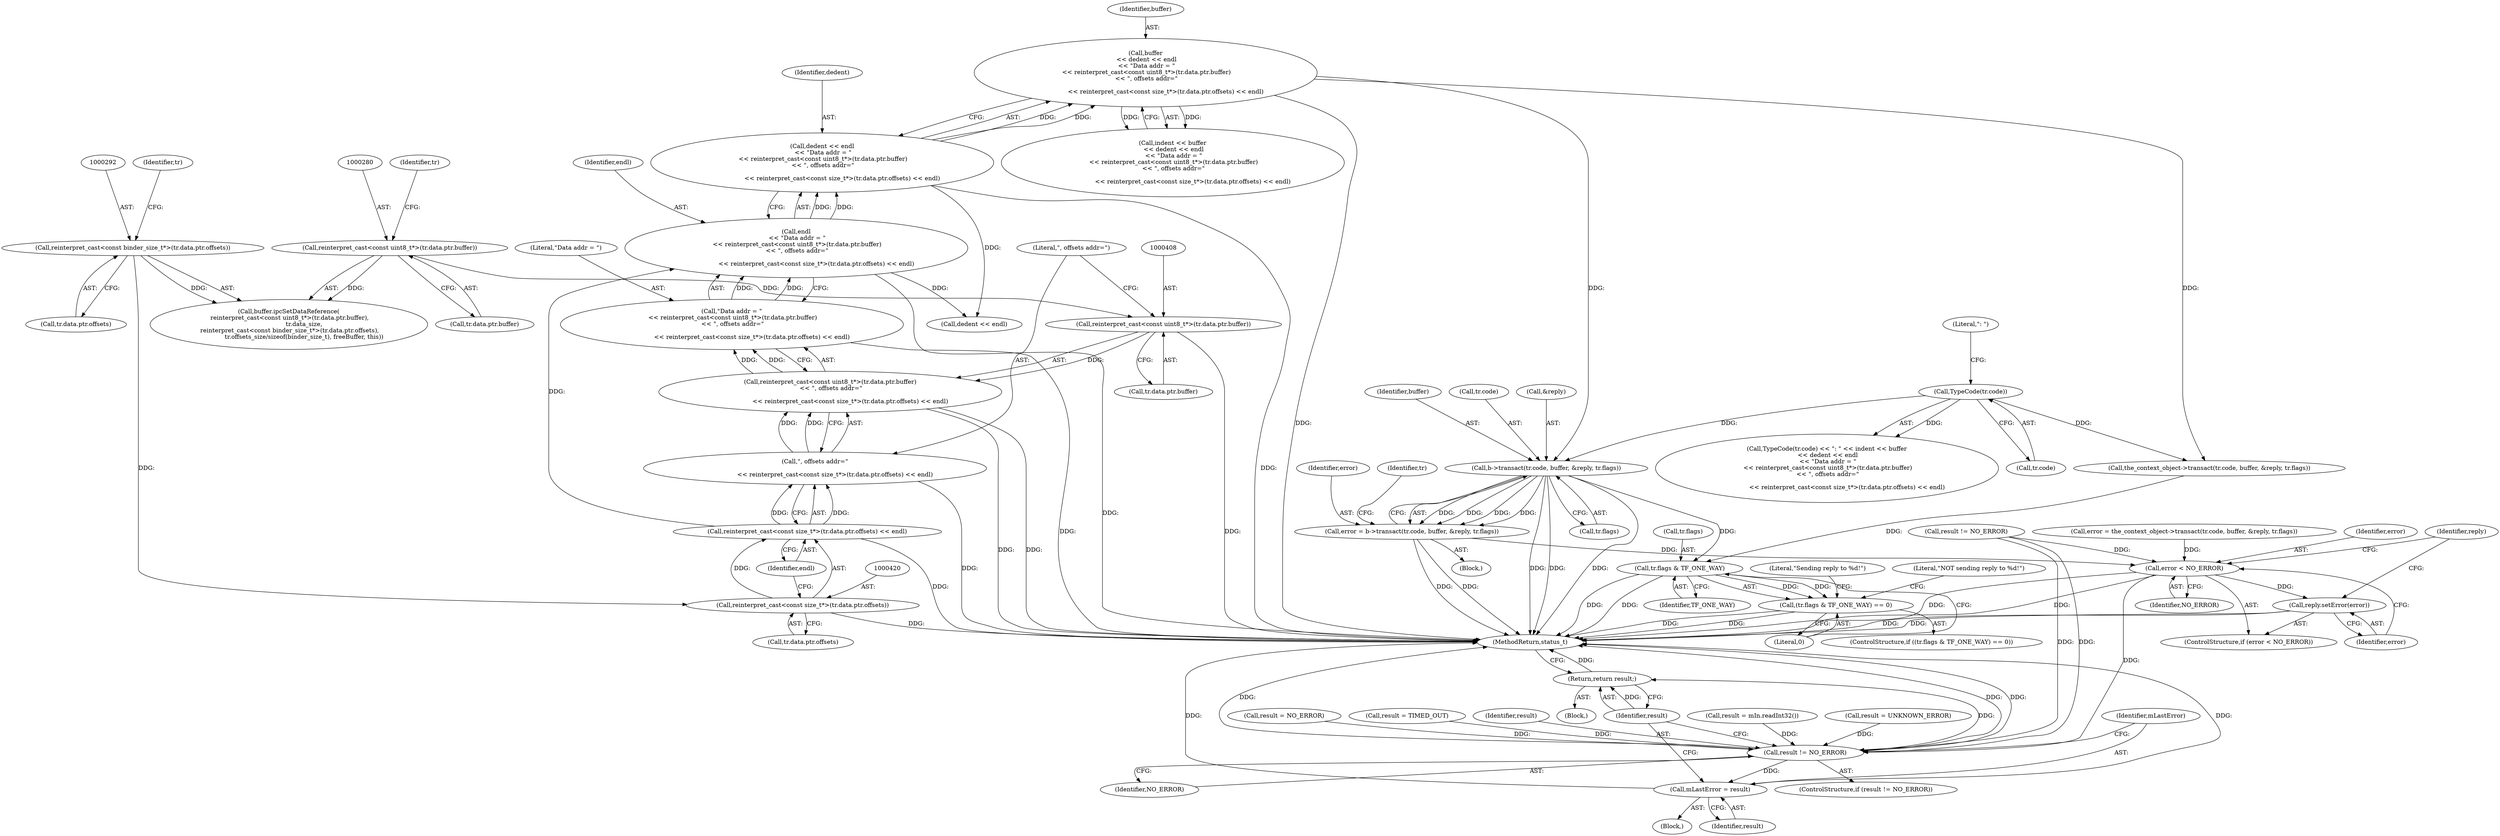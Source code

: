 digraph "1_Android_a59b827869a2ea04022dd225007f29af8d61837a@del" {
"1000439" [label="(Call,b->transact(tr.code, buffer, &reply, tr.flags))"];
"1000390" [label="(Call,TypeCode(tr.code))"];
"1000398" [label="(Call,buffer\n << dedent << endl\n << \"Data addr = \"\n << reinterpret_cast<const uint8_t*>(tr.data.ptr.buffer)\n << \", offsets addr=\"\n\n                     << reinterpret_cast<const size_t*>(tr.data.ptr.offsets) << endl)"];
"1000400" [label="(Call,dedent << endl\n << \"Data addr = \"\n << reinterpret_cast<const uint8_t*>(tr.data.ptr.buffer)\n << \", offsets addr=\"\n\n                     << reinterpret_cast<const size_t*>(tr.data.ptr.offsets) << endl)"];
"1000402" [label="(Call,endl\n << \"Data addr = \"\n << reinterpret_cast<const uint8_t*>(tr.data.ptr.buffer)\n << \", offsets addr=\"\n\n                     << reinterpret_cast<const size_t*>(tr.data.ptr.offsets) << endl)"];
"1000418" [label="(Call,reinterpret_cast<const size_t*>(tr.data.ptr.offsets) << endl)"];
"1000419" [label="(Call,reinterpret_cast<const size_t*>(tr.data.ptr.offsets))"];
"1000291" [label="(Call,reinterpret_cast<const binder_size_t*>(tr.data.ptr.offsets))"];
"1000404" [label="(Call,\"Data addr = \"\n << reinterpret_cast<const uint8_t*>(tr.data.ptr.buffer)\n << \", offsets addr=\"\n\n                     << reinterpret_cast<const size_t*>(tr.data.ptr.offsets) << endl)"];
"1000406" [label="(Call,reinterpret_cast<const uint8_t*>(tr.data.ptr.buffer)\n << \", offsets addr=\"\n\n                     << reinterpret_cast<const size_t*>(tr.data.ptr.offsets) << endl)"];
"1000407" [label="(Call,reinterpret_cast<const uint8_t*>(tr.data.ptr.buffer))"];
"1000279" [label="(Call,reinterpret_cast<const uint8_t*>(tr.data.ptr.buffer))"];
"1000416" [label="(Call,\", offsets addr=\"\n\n                     << reinterpret_cast<const size_t*>(tr.data.ptr.offsets) << endl)"];
"1000437" [label="(Call,error = b->transact(tr.code, buffer, &reply, tr.flags))"];
"1000476" [label="(Call,error < NO_ERROR)"];
"1000479" [label="(Call,reply.setError(error))"];
"1000576" [label="(Call,result != NO_ERROR)"];
"1000580" [label="(Call,mLastError = result)"];
"1000583" [label="(Return,return result;)"];
"1000465" [label="(Call,tr.flags & TF_ONE_WAY)"];
"1000464" [label="(Call,(tr.flags & TF_ONE_WAY) == 0)"];
"1000405" [label="(Literal,\"Data addr = \")"];
"1000437" [label="(Call,error = b->transact(tr.code, buffer, &reply, tr.flags))"];
"1000478" [label="(Identifier,NO_ERROR)"];
"1000438" [label="(Identifier,error)"];
"1000440" [label="(Call,tr.code)"];
"1000402" [label="(Call,endl\n << \"Data addr = \"\n << reinterpret_cast<const uint8_t*>(tr.data.ptr.buffer)\n << \", offsets addr=\"\n\n                     << reinterpret_cast<const size_t*>(tr.data.ptr.offsets) << endl)"];
"1000428" [label="(Identifier,endl)"];
"1000302" [label="(Identifier,tr)"];
"1000417" [label="(Literal,\", offsets addr=\")"];
"1000115" [label="(Call,result = mIn.readInt32())"];
"1000571" [label="(Call,result = UNKNOWN_ERROR)"];
"1000475" [label="(ControlStructure,if (error < NO_ERROR))"];
"1000273" [label="(Call,result != NO_ERROR)"];
"1000576" [label="(Call,result != NO_ERROR)"];
"1000464" [label="(Call,(tr.flags & TF_ONE_WAY) == 0)"];
"1000291" [label="(Call,reinterpret_cast<const binder_size_t*>(tr.data.ptr.offsets))"];
"1000389" [label="(Call,TypeCode(tr.code) << \": \" << indent << buffer\n << dedent << endl\n << \"Data addr = \"\n << reinterpret_cast<const uint8_t*>(tr.data.ptr.buffer)\n << \", offsets addr=\"\n\n                     << reinterpret_cast<const size_t*>(tr.data.ptr.offsets) << endl)"];
"1000580" [label="(Call,mLastError = result)"];
"1000419" [label="(Call,reinterpret_cast<const size_t*>(tr.data.ptr.offsets))"];
"1000525" [label="(Call,dedent << endl)"];
"1000435" [label="(Block,)"];
"1000581" [label="(Identifier,mLastError)"];
"1000407" [label="(Call,reinterpret_cast<const uint8_t*>(tr.data.ptr.buffer))"];
"1000416" [label="(Call,\", offsets addr=\"\n\n                     << reinterpret_cast<const size_t*>(tr.data.ptr.offsets) << endl)"];
"1000477" [label="(Identifier,error)"];
"1000106" [label="(Call,result = NO_ERROR)"];
"1000470" [label="(Literal,0)"];
"1000480" [label="(Identifier,error)"];
"1000578" [label="(Identifier,NO_ERROR)"];
"1000584" [label="(Identifier,result)"];
"1000467" [label="(Identifier,tr)"];
"1000579" [label="(Block,)"];
"1000418" [label="(Call,reinterpret_cast<const size_t*>(tr.data.ptr.offsets) << endl)"];
"1000390" [label="(Call,TypeCode(tr.code))"];
"1000396" [label="(Call,indent << buffer\n << dedent << endl\n << \"Data addr = \"\n << reinterpret_cast<const uint8_t*>(tr.data.ptr.buffer)\n << \", offsets addr=\"\n\n                     << reinterpret_cast<const size_t*>(tr.data.ptr.offsets) << endl)"];
"1000403" [label="(Identifier,endl)"];
"1000487" [label="(Literal,\"NOT sending reply to %d!\")"];
"1000465" [label="(Call,tr.flags & TF_ONE_WAY)"];
"1000400" [label="(Call,dedent << endl\n << \"Data addr = \"\n << reinterpret_cast<const uint8_t*>(tr.data.ptr.buffer)\n << \", offsets addr=\"\n\n                     << reinterpret_cast<const size_t*>(tr.data.ptr.offsets) << endl)"];
"1000446" [label="(Call,tr.flags)"];
"1000557" [label="(Call,result = TIMED_OUT)"];
"1000421" [label="(Call,tr.data.ptr.offsets)"];
"1000102" [label="(Block,)"];
"1000463" [label="(ControlStructure,if ((tr.flags & TF_ONE_WAY) == 0))"];
"1000398" [label="(Call,buffer\n << dedent << endl\n << \"Data addr = \"\n << reinterpret_cast<const uint8_t*>(tr.data.ptr.buffer)\n << \", offsets addr=\"\n\n                     << reinterpret_cast<const size_t*>(tr.data.ptr.offsets) << endl)"];
"1000453" [label="(Call,the_context_object->transact(tr.code, buffer, &reply, tr.flags))"];
"1000479" [label="(Call,reply.setError(error))"];
"1000401" [label="(Identifier,dedent)"];
"1000444" [label="(Call,&reply)"];
"1000583" [label="(Return,return result;)"];
"1000406" [label="(Call,reinterpret_cast<const uint8_t*>(tr.data.ptr.buffer)\n << \", offsets addr=\"\n\n                     << reinterpret_cast<const size_t*>(tr.data.ptr.offsets) << endl)"];
"1000404" [label="(Call,\"Data addr = \"\n << reinterpret_cast<const uint8_t*>(tr.data.ptr.buffer)\n << \", offsets addr=\"\n\n                     << reinterpret_cast<const size_t*>(tr.data.ptr.offsets) << endl)"];
"1000466" [label="(Call,tr.flags)"];
"1000473" [label="(Literal,\"Sending reply to %d!\")"];
"1000399" [label="(Identifier,buffer)"];
"1000391" [label="(Call,tr.code)"];
"1000278" [label="(Call,buffer.ipcSetDataReference(\n reinterpret_cast<const uint8_t*>(tr.data.ptr.buffer),\n                tr.data_size,\n reinterpret_cast<const binder_size_t*>(tr.data.ptr.offsets),\n                tr.offsets_size/sizeof(binder_size_t), freeBuffer, this))"];
"1000451" [label="(Call,error = the_context_object->transact(tr.code, buffer, &reply, tr.flags))"];
"1000482" [label="(Identifier,reply)"];
"1000582" [label="(Identifier,result)"];
"1000469" [label="(Identifier,TF_ONE_WAY)"];
"1000281" [label="(Call,tr.data.ptr.buffer)"];
"1000476" [label="(Call,error < NO_ERROR)"];
"1000439" [label="(Call,b->transact(tr.code, buffer, &reply, tr.flags))"];
"1000575" [label="(ControlStructure,if (result != NO_ERROR))"];
"1000409" [label="(Call,tr.data.ptr.buffer)"];
"1000279" [label="(Call,reinterpret_cast<const uint8_t*>(tr.data.ptr.buffer))"];
"1000289" [label="(Identifier,tr)"];
"1000293" [label="(Call,tr.data.ptr.offsets)"];
"1000443" [label="(Identifier,buffer)"];
"1000395" [label="(Literal,\": \")"];
"1000577" [label="(Identifier,result)"];
"1000585" [label="(MethodReturn,status_t)"];
"1000439" -> "1000437"  [label="AST: "];
"1000439" -> "1000446"  [label="CFG: "];
"1000440" -> "1000439"  [label="AST: "];
"1000443" -> "1000439"  [label="AST: "];
"1000444" -> "1000439"  [label="AST: "];
"1000446" -> "1000439"  [label="AST: "];
"1000437" -> "1000439"  [label="CFG: "];
"1000439" -> "1000585"  [label="DDG: "];
"1000439" -> "1000585"  [label="DDG: "];
"1000439" -> "1000585"  [label="DDG: "];
"1000439" -> "1000437"  [label="DDG: "];
"1000439" -> "1000437"  [label="DDG: "];
"1000439" -> "1000437"  [label="DDG: "];
"1000439" -> "1000437"  [label="DDG: "];
"1000390" -> "1000439"  [label="DDG: "];
"1000398" -> "1000439"  [label="DDG: "];
"1000439" -> "1000465"  [label="DDG: "];
"1000390" -> "1000389"  [label="AST: "];
"1000390" -> "1000391"  [label="CFG: "];
"1000391" -> "1000390"  [label="AST: "];
"1000395" -> "1000390"  [label="CFG: "];
"1000390" -> "1000389"  [label="DDG: "];
"1000390" -> "1000453"  [label="DDG: "];
"1000398" -> "1000396"  [label="AST: "];
"1000398" -> "1000400"  [label="CFG: "];
"1000399" -> "1000398"  [label="AST: "];
"1000400" -> "1000398"  [label="AST: "];
"1000396" -> "1000398"  [label="CFG: "];
"1000398" -> "1000585"  [label="DDG: "];
"1000398" -> "1000396"  [label="DDG: "];
"1000398" -> "1000396"  [label="DDG: "];
"1000400" -> "1000398"  [label="DDG: "];
"1000400" -> "1000398"  [label="DDG: "];
"1000398" -> "1000453"  [label="DDG: "];
"1000400" -> "1000402"  [label="CFG: "];
"1000401" -> "1000400"  [label="AST: "];
"1000402" -> "1000400"  [label="AST: "];
"1000400" -> "1000585"  [label="DDG: "];
"1000402" -> "1000400"  [label="DDG: "];
"1000402" -> "1000400"  [label="DDG: "];
"1000400" -> "1000525"  [label="DDG: "];
"1000402" -> "1000404"  [label="CFG: "];
"1000403" -> "1000402"  [label="AST: "];
"1000404" -> "1000402"  [label="AST: "];
"1000402" -> "1000585"  [label="DDG: "];
"1000418" -> "1000402"  [label="DDG: "];
"1000404" -> "1000402"  [label="DDG: "];
"1000404" -> "1000402"  [label="DDG: "];
"1000402" -> "1000525"  [label="DDG: "];
"1000418" -> "1000416"  [label="AST: "];
"1000418" -> "1000428"  [label="CFG: "];
"1000419" -> "1000418"  [label="AST: "];
"1000428" -> "1000418"  [label="AST: "];
"1000416" -> "1000418"  [label="CFG: "];
"1000418" -> "1000585"  [label="DDG: "];
"1000418" -> "1000416"  [label="DDG: "];
"1000418" -> "1000416"  [label="DDG: "];
"1000419" -> "1000418"  [label="DDG: "];
"1000419" -> "1000421"  [label="CFG: "];
"1000420" -> "1000419"  [label="AST: "];
"1000421" -> "1000419"  [label="AST: "];
"1000428" -> "1000419"  [label="CFG: "];
"1000419" -> "1000585"  [label="DDG: "];
"1000291" -> "1000419"  [label="DDG: "];
"1000291" -> "1000278"  [label="AST: "];
"1000291" -> "1000293"  [label="CFG: "];
"1000292" -> "1000291"  [label="AST: "];
"1000293" -> "1000291"  [label="AST: "];
"1000302" -> "1000291"  [label="CFG: "];
"1000291" -> "1000278"  [label="DDG: "];
"1000404" -> "1000406"  [label="CFG: "];
"1000405" -> "1000404"  [label="AST: "];
"1000406" -> "1000404"  [label="AST: "];
"1000404" -> "1000585"  [label="DDG: "];
"1000406" -> "1000404"  [label="DDG: "];
"1000406" -> "1000404"  [label="DDG: "];
"1000406" -> "1000416"  [label="CFG: "];
"1000407" -> "1000406"  [label="AST: "];
"1000416" -> "1000406"  [label="AST: "];
"1000406" -> "1000585"  [label="DDG: "];
"1000406" -> "1000585"  [label="DDG: "];
"1000407" -> "1000406"  [label="DDG: "];
"1000416" -> "1000406"  [label="DDG: "];
"1000416" -> "1000406"  [label="DDG: "];
"1000407" -> "1000409"  [label="CFG: "];
"1000408" -> "1000407"  [label="AST: "];
"1000409" -> "1000407"  [label="AST: "];
"1000417" -> "1000407"  [label="CFG: "];
"1000407" -> "1000585"  [label="DDG: "];
"1000279" -> "1000407"  [label="DDG: "];
"1000279" -> "1000278"  [label="AST: "];
"1000279" -> "1000281"  [label="CFG: "];
"1000280" -> "1000279"  [label="AST: "];
"1000281" -> "1000279"  [label="AST: "];
"1000289" -> "1000279"  [label="CFG: "];
"1000279" -> "1000278"  [label="DDG: "];
"1000417" -> "1000416"  [label="AST: "];
"1000416" -> "1000585"  [label="DDG: "];
"1000437" -> "1000435"  [label="AST: "];
"1000438" -> "1000437"  [label="AST: "];
"1000467" -> "1000437"  [label="CFG: "];
"1000437" -> "1000585"  [label="DDG: "];
"1000437" -> "1000585"  [label="DDG: "];
"1000437" -> "1000476"  [label="DDG: "];
"1000476" -> "1000475"  [label="AST: "];
"1000476" -> "1000478"  [label="CFG: "];
"1000477" -> "1000476"  [label="AST: "];
"1000478" -> "1000476"  [label="AST: "];
"1000480" -> "1000476"  [label="CFG: "];
"1000482" -> "1000476"  [label="CFG: "];
"1000476" -> "1000585"  [label="DDG: "];
"1000476" -> "1000585"  [label="DDG: "];
"1000451" -> "1000476"  [label="DDG: "];
"1000273" -> "1000476"  [label="DDG: "];
"1000476" -> "1000479"  [label="DDG: "];
"1000476" -> "1000576"  [label="DDG: "];
"1000479" -> "1000475"  [label="AST: "];
"1000479" -> "1000480"  [label="CFG: "];
"1000480" -> "1000479"  [label="AST: "];
"1000482" -> "1000479"  [label="CFG: "];
"1000479" -> "1000585"  [label="DDG: "];
"1000479" -> "1000585"  [label="DDG: "];
"1000576" -> "1000575"  [label="AST: "];
"1000576" -> "1000578"  [label="CFG: "];
"1000577" -> "1000576"  [label="AST: "];
"1000578" -> "1000576"  [label="AST: "];
"1000581" -> "1000576"  [label="CFG: "];
"1000584" -> "1000576"  [label="CFG: "];
"1000576" -> "1000585"  [label="DDG: "];
"1000576" -> "1000585"  [label="DDG: "];
"1000576" -> "1000585"  [label="DDG: "];
"1000106" -> "1000576"  [label="DDG: "];
"1000273" -> "1000576"  [label="DDG: "];
"1000273" -> "1000576"  [label="DDG: "];
"1000557" -> "1000576"  [label="DDG: "];
"1000571" -> "1000576"  [label="DDG: "];
"1000115" -> "1000576"  [label="DDG: "];
"1000576" -> "1000580"  [label="DDG: "];
"1000576" -> "1000583"  [label="DDG: "];
"1000580" -> "1000579"  [label="AST: "];
"1000580" -> "1000582"  [label="CFG: "];
"1000581" -> "1000580"  [label="AST: "];
"1000582" -> "1000580"  [label="AST: "];
"1000584" -> "1000580"  [label="CFG: "];
"1000580" -> "1000585"  [label="DDG: "];
"1000580" -> "1000585"  [label="DDG: "];
"1000583" -> "1000102"  [label="AST: "];
"1000583" -> "1000584"  [label="CFG: "];
"1000584" -> "1000583"  [label="AST: "];
"1000585" -> "1000583"  [label="CFG: "];
"1000583" -> "1000585"  [label="DDG: "];
"1000584" -> "1000583"  [label="DDG: "];
"1000465" -> "1000464"  [label="AST: "];
"1000465" -> "1000469"  [label="CFG: "];
"1000466" -> "1000465"  [label="AST: "];
"1000469" -> "1000465"  [label="AST: "];
"1000470" -> "1000465"  [label="CFG: "];
"1000465" -> "1000585"  [label="DDG: "];
"1000465" -> "1000585"  [label="DDG: "];
"1000465" -> "1000464"  [label="DDG: "];
"1000465" -> "1000464"  [label="DDG: "];
"1000453" -> "1000465"  [label="DDG: "];
"1000464" -> "1000463"  [label="AST: "];
"1000464" -> "1000470"  [label="CFG: "];
"1000470" -> "1000464"  [label="AST: "];
"1000473" -> "1000464"  [label="CFG: "];
"1000487" -> "1000464"  [label="CFG: "];
"1000464" -> "1000585"  [label="DDG: "];
"1000464" -> "1000585"  [label="DDG: "];
}
